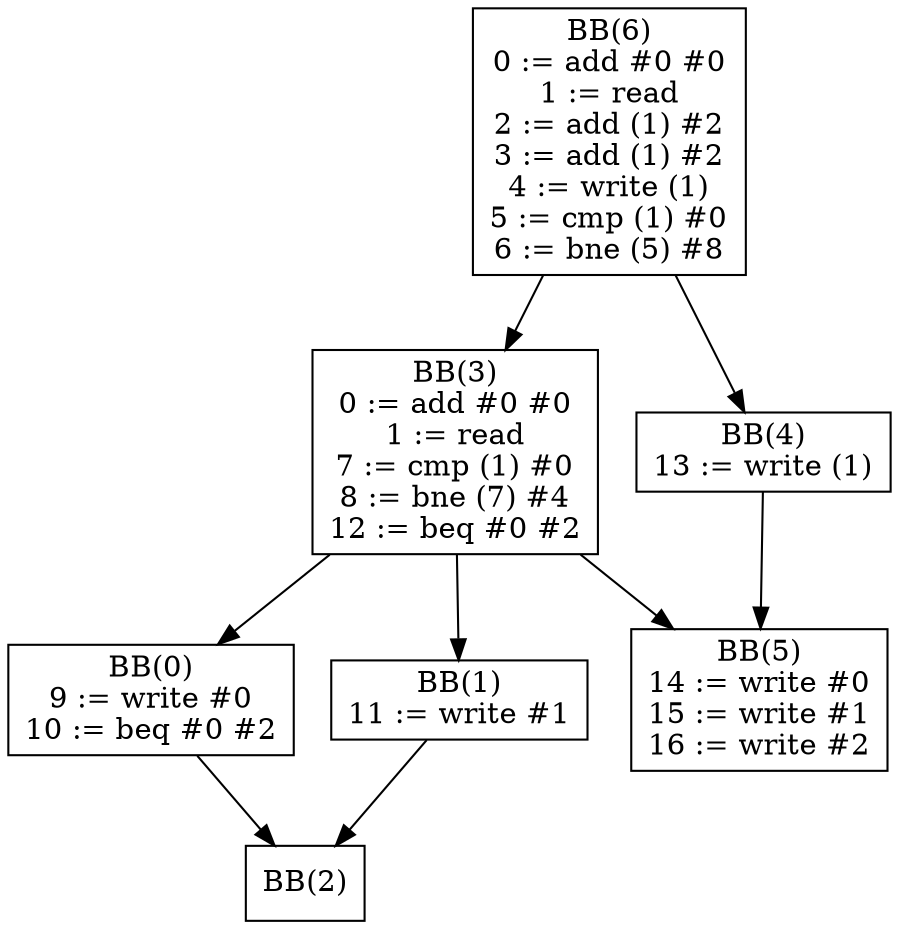 digraph G {
bb6[shape = box, label = "BB(6)\n" + "0 := add #0 #0\n" + "1 := read\n" + "2 := add (1) #2\n" + "3 := add (1) #2\n" + "4 := write (1)\n" + "5 := cmp (1) #0\n" + "6 := bne (5) #8\n"];
bb3[shape = box, label = "BB(3)\n" + "0 := add #0 #0\n" + "1 := read\n" + "7 := cmp (1) #0\n" + "8 := bne (7) #4\n" + "12 := beq #0 #2\n"];
bb4[shape = box, label = "BB(4)\n" + "13 := write (1)\n"];
bb0[shape = box, label = "BB(0)\n" + "9 := write #0\n" + "10 := beq #0 #2\n"];
bb1[shape = box, label = "BB(1)\n" + "11 := write #1\n"];
bb5[shape = box, label = "BB(5)\n" + "14 := write #0\n" + "15 := write #1\n" + "16 := write #2\n"];
bb2[shape = box, label = "BB(2)\n"];
bb6 -> bb3;
bb6 -> bb4;
bb3 -> bb0;
bb3 -> bb1;
bb3 -> bb5;
bb4 -> bb5;
bb0 -> bb2;
bb1 -> bb2;
}